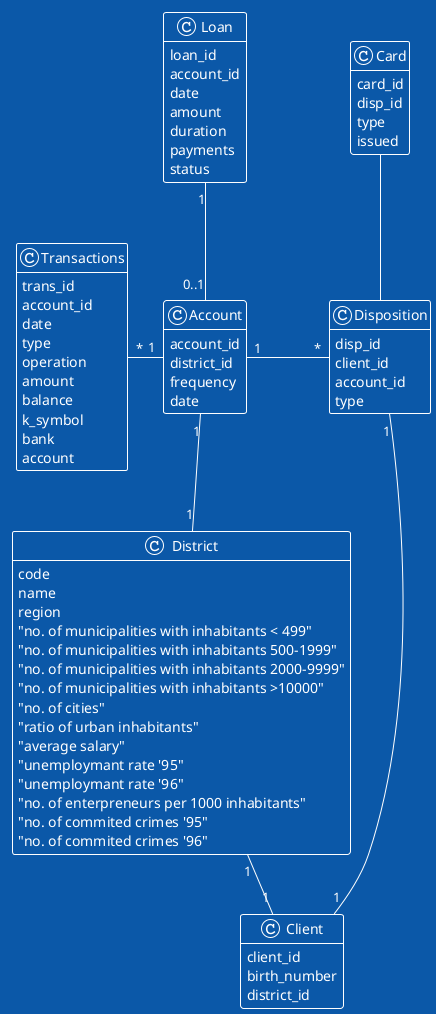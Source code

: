 @startuml

!theme amiga

hide empty members

class Account  {
  account_id
  district_id
  frequency
  date
}

class Card {
  card_id
  disp_id
  type
  issued
}

class Client {
  client_id
  birth_number
  district_id
}

class Disposition {
  disp_id
  client_id
  account_id
  type
}

class District {
  code
  name
  region
  "no. of municipalities with inhabitants < 499"
  "no. of municipalities with inhabitants 500-1999"
  "no. of municipalities with inhabitants 2000-9999"
  "no. of municipalities with inhabitants >10000"
  "no. of cities"
  "ratio of urban inhabitants"
  "average salary"
  "unemploymant rate '95"
  "unemploymant rate '96"
  "no. of enterpreneurs per 1000 inhabitants"
  "no. of commited crimes '95"
  "no. of commited crimes '96"
}

class Loan {
  loan_id
  account_id
  date
  amount
  duration
  payments
  status
}

class Transactions {
  trans_id
  account_id
  date
  type
  operation
  amount
  balance
  k_symbol
  bank
  account
}

Loan "1" -down- "0..1" Account
Transactions "*" -right- "1" Account

District "1" -- "1" Client
Disposition "1" -- "1" Client
Account "1" -down- "1" District
Account "1" -right- "*" Disposition

Disposition -up- Card

@enduml
